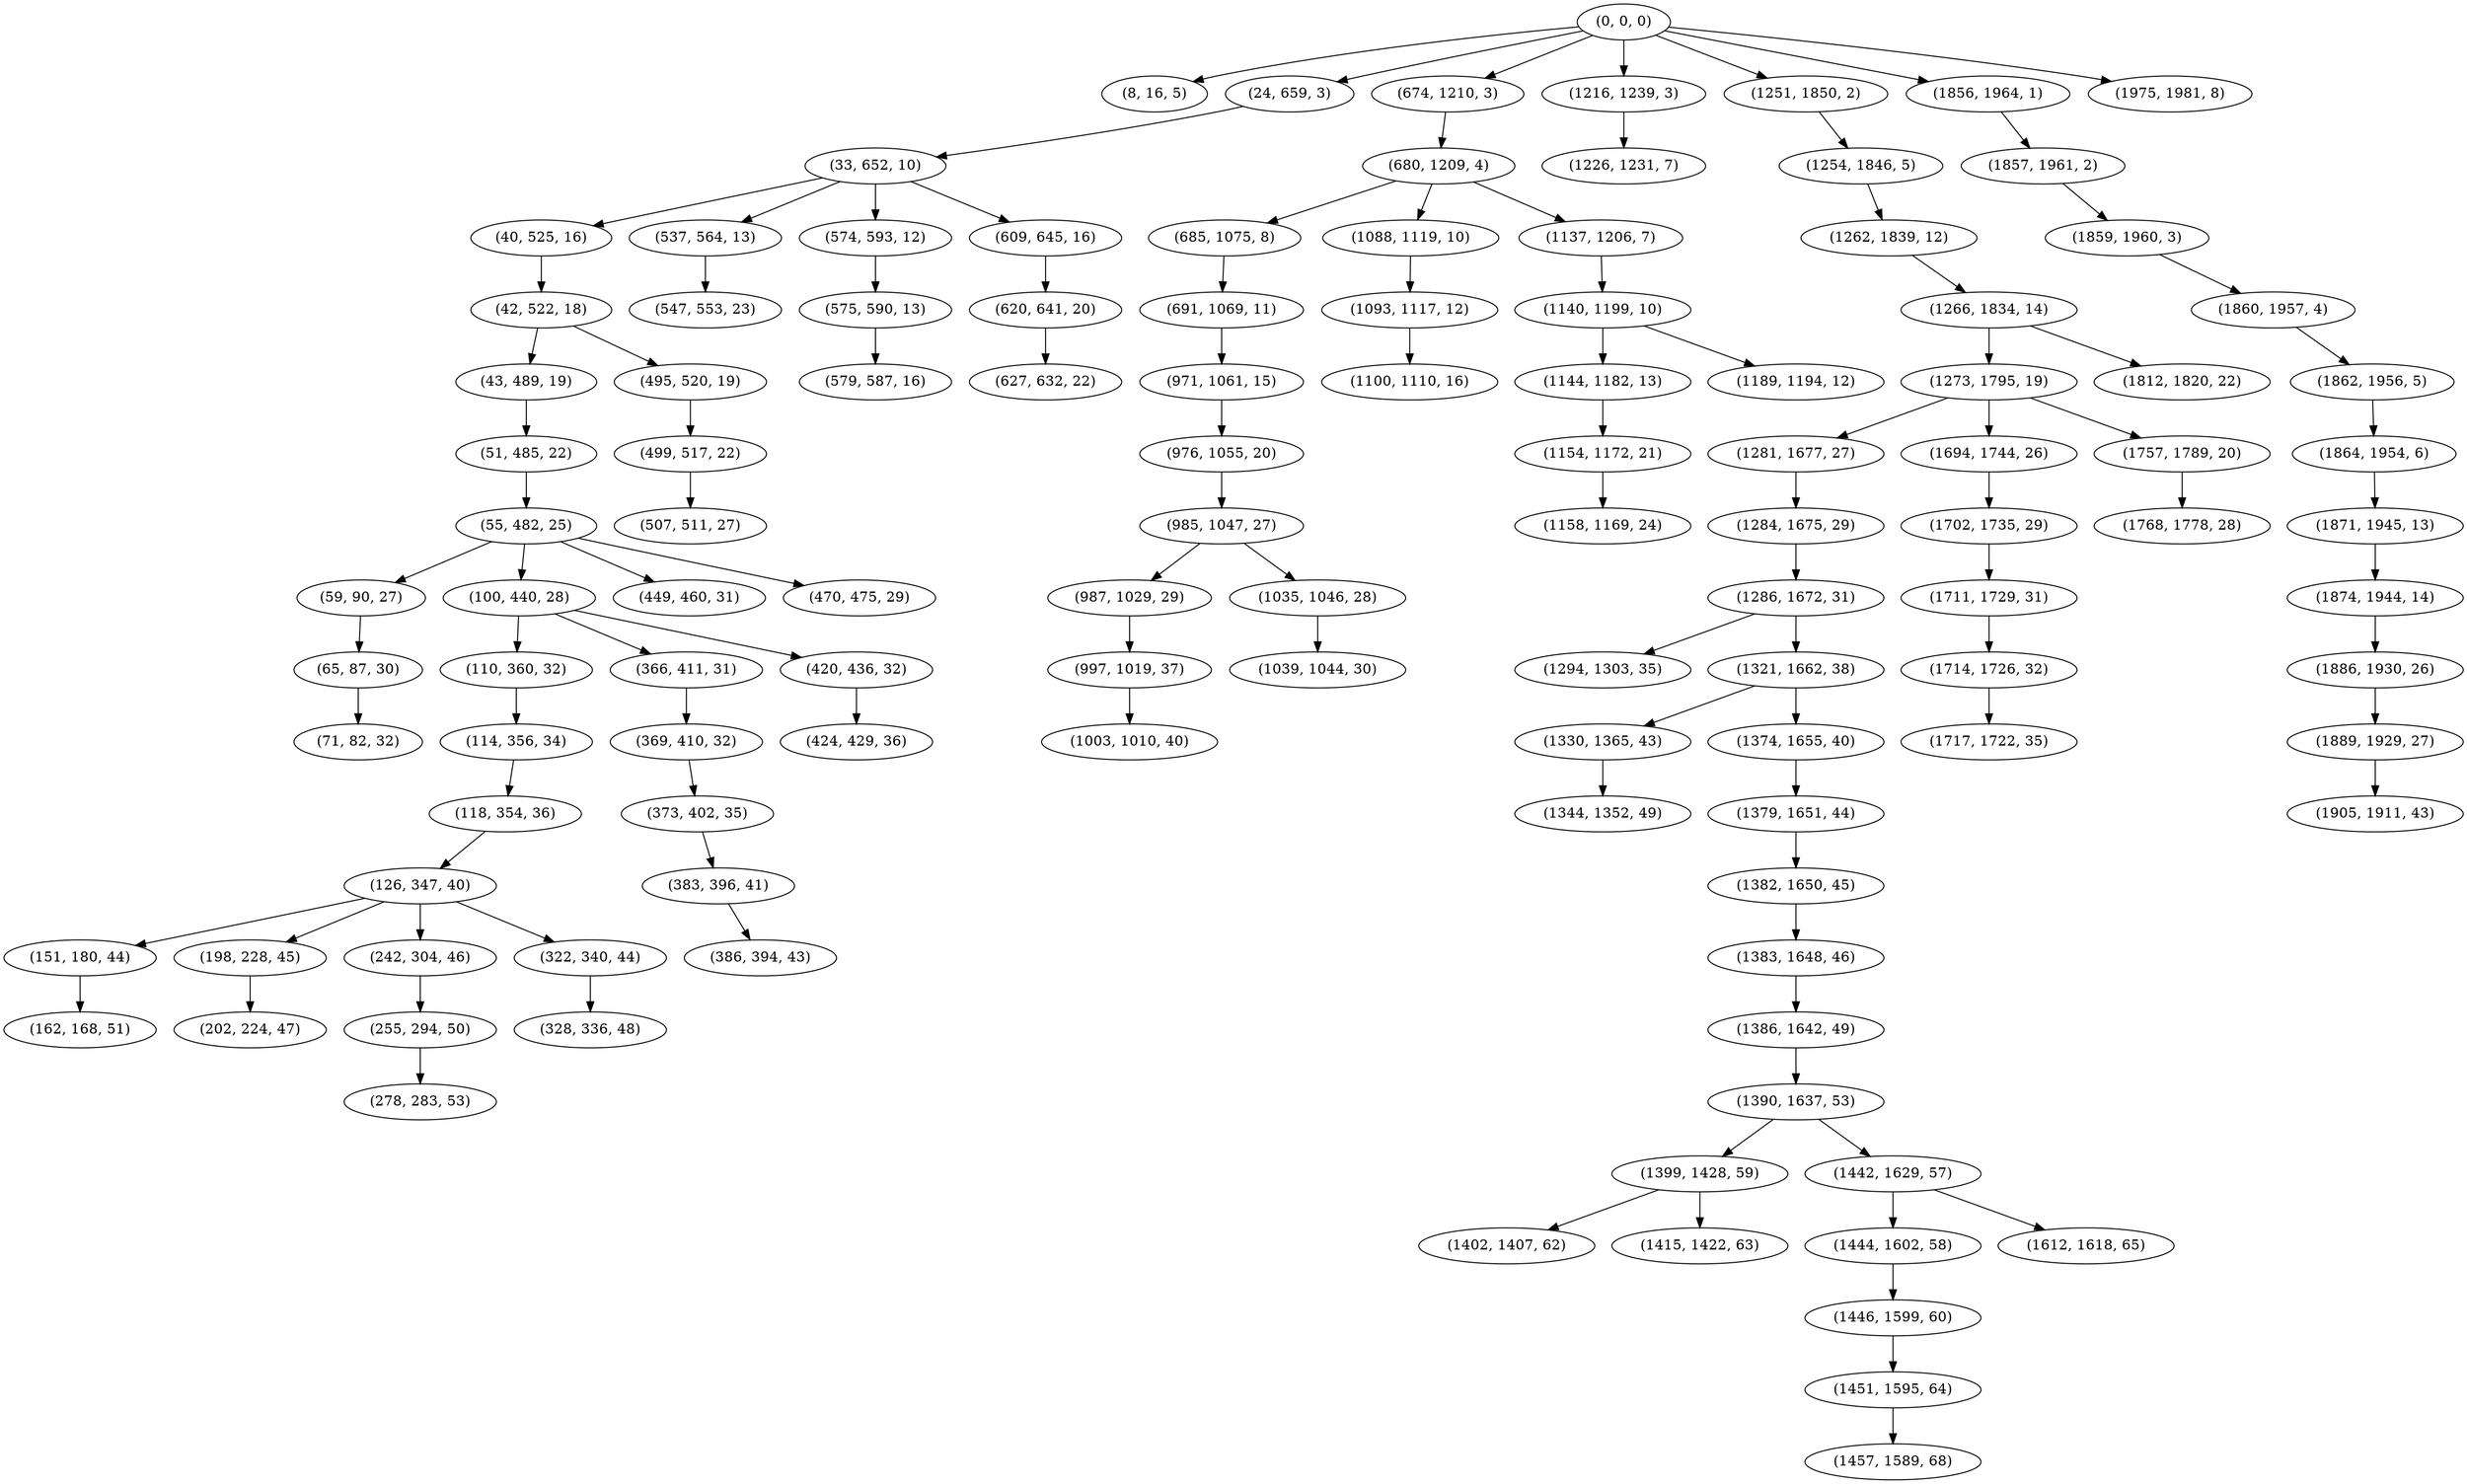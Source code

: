 digraph tree {
    "(0, 0, 0)";
    "(8, 16, 5)";
    "(24, 659, 3)";
    "(33, 652, 10)";
    "(40, 525, 16)";
    "(42, 522, 18)";
    "(43, 489, 19)";
    "(51, 485, 22)";
    "(55, 482, 25)";
    "(59, 90, 27)";
    "(65, 87, 30)";
    "(71, 82, 32)";
    "(100, 440, 28)";
    "(110, 360, 32)";
    "(114, 356, 34)";
    "(118, 354, 36)";
    "(126, 347, 40)";
    "(151, 180, 44)";
    "(162, 168, 51)";
    "(198, 228, 45)";
    "(202, 224, 47)";
    "(242, 304, 46)";
    "(255, 294, 50)";
    "(278, 283, 53)";
    "(322, 340, 44)";
    "(328, 336, 48)";
    "(366, 411, 31)";
    "(369, 410, 32)";
    "(373, 402, 35)";
    "(383, 396, 41)";
    "(386, 394, 43)";
    "(420, 436, 32)";
    "(424, 429, 36)";
    "(449, 460, 31)";
    "(470, 475, 29)";
    "(495, 520, 19)";
    "(499, 517, 22)";
    "(507, 511, 27)";
    "(537, 564, 13)";
    "(547, 553, 23)";
    "(574, 593, 12)";
    "(575, 590, 13)";
    "(579, 587, 16)";
    "(609, 645, 16)";
    "(620, 641, 20)";
    "(627, 632, 22)";
    "(674, 1210, 3)";
    "(680, 1209, 4)";
    "(685, 1075, 8)";
    "(691, 1069, 11)";
    "(971, 1061, 15)";
    "(976, 1055, 20)";
    "(985, 1047, 27)";
    "(987, 1029, 29)";
    "(997, 1019, 37)";
    "(1003, 1010, 40)";
    "(1035, 1046, 28)";
    "(1039, 1044, 30)";
    "(1088, 1119, 10)";
    "(1093, 1117, 12)";
    "(1100, 1110, 16)";
    "(1137, 1206, 7)";
    "(1140, 1199, 10)";
    "(1144, 1182, 13)";
    "(1154, 1172, 21)";
    "(1158, 1169, 24)";
    "(1189, 1194, 12)";
    "(1216, 1239, 3)";
    "(1226, 1231, 7)";
    "(1251, 1850, 2)";
    "(1254, 1846, 5)";
    "(1262, 1839, 12)";
    "(1266, 1834, 14)";
    "(1273, 1795, 19)";
    "(1281, 1677, 27)";
    "(1284, 1675, 29)";
    "(1286, 1672, 31)";
    "(1294, 1303, 35)";
    "(1321, 1662, 38)";
    "(1330, 1365, 43)";
    "(1344, 1352, 49)";
    "(1374, 1655, 40)";
    "(1379, 1651, 44)";
    "(1382, 1650, 45)";
    "(1383, 1648, 46)";
    "(1386, 1642, 49)";
    "(1390, 1637, 53)";
    "(1399, 1428, 59)";
    "(1402, 1407, 62)";
    "(1415, 1422, 63)";
    "(1442, 1629, 57)";
    "(1444, 1602, 58)";
    "(1446, 1599, 60)";
    "(1451, 1595, 64)";
    "(1457, 1589, 68)";
    "(1612, 1618, 65)";
    "(1694, 1744, 26)";
    "(1702, 1735, 29)";
    "(1711, 1729, 31)";
    "(1714, 1726, 32)";
    "(1717, 1722, 35)";
    "(1757, 1789, 20)";
    "(1768, 1778, 28)";
    "(1812, 1820, 22)";
    "(1856, 1964, 1)";
    "(1857, 1961, 2)";
    "(1859, 1960, 3)";
    "(1860, 1957, 4)";
    "(1862, 1956, 5)";
    "(1864, 1954, 6)";
    "(1871, 1945, 13)";
    "(1874, 1944, 14)";
    "(1886, 1930, 26)";
    "(1889, 1929, 27)";
    "(1905, 1911, 43)";
    "(1975, 1981, 8)";
    "(0, 0, 0)" -> "(8, 16, 5)";
    "(0, 0, 0)" -> "(24, 659, 3)";
    "(0, 0, 0)" -> "(674, 1210, 3)";
    "(0, 0, 0)" -> "(1216, 1239, 3)";
    "(0, 0, 0)" -> "(1251, 1850, 2)";
    "(0, 0, 0)" -> "(1856, 1964, 1)";
    "(0, 0, 0)" -> "(1975, 1981, 8)";
    "(24, 659, 3)" -> "(33, 652, 10)";
    "(33, 652, 10)" -> "(40, 525, 16)";
    "(33, 652, 10)" -> "(537, 564, 13)";
    "(33, 652, 10)" -> "(574, 593, 12)";
    "(33, 652, 10)" -> "(609, 645, 16)";
    "(40, 525, 16)" -> "(42, 522, 18)";
    "(42, 522, 18)" -> "(43, 489, 19)";
    "(42, 522, 18)" -> "(495, 520, 19)";
    "(43, 489, 19)" -> "(51, 485, 22)";
    "(51, 485, 22)" -> "(55, 482, 25)";
    "(55, 482, 25)" -> "(59, 90, 27)";
    "(55, 482, 25)" -> "(100, 440, 28)";
    "(55, 482, 25)" -> "(449, 460, 31)";
    "(55, 482, 25)" -> "(470, 475, 29)";
    "(59, 90, 27)" -> "(65, 87, 30)";
    "(65, 87, 30)" -> "(71, 82, 32)";
    "(100, 440, 28)" -> "(110, 360, 32)";
    "(100, 440, 28)" -> "(366, 411, 31)";
    "(100, 440, 28)" -> "(420, 436, 32)";
    "(110, 360, 32)" -> "(114, 356, 34)";
    "(114, 356, 34)" -> "(118, 354, 36)";
    "(118, 354, 36)" -> "(126, 347, 40)";
    "(126, 347, 40)" -> "(151, 180, 44)";
    "(126, 347, 40)" -> "(198, 228, 45)";
    "(126, 347, 40)" -> "(242, 304, 46)";
    "(126, 347, 40)" -> "(322, 340, 44)";
    "(151, 180, 44)" -> "(162, 168, 51)";
    "(198, 228, 45)" -> "(202, 224, 47)";
    "(242, 304, 46)" -> "(255, 294, 50)";
    "(255, 294, 50)" -> "(278, 283, 53)";
    "(322, 340, 44)" -> "(328, 336, 48)";
    "(366, 411, 31)" -> "(369, 410, 32)";
    "(369, 410, 32)" -> "(373, 402, 35)";
    "(373, 402, 35)" -> "(383, 396, 41)";
    "(383, 396, 41)" -> "(386, 394, 43)";
    "(420, 436, 32)" -> "(424, 429, 36)";
    "(495, 520, 19)" -> "(499, 517, 22)";
    "(499, 517, 22)" -> "(507, 511, 27)";
    "(537, 564, 13)" -> "(547, 553, 23)";
    "(574, 593, 12)" -> "(575, 590, 13)";
    "(575, 590, 13)" -> "(579, 587, 16)";
    "(609, 645, 16)" -> "(620, 641, 20)";
    "(620, 641, 20)" -> "(627, 632, 22)";
    "(674, 1210, 3)" -> "(680, 1209, 4)";
    "(680, 1209, 4)" -> "(685, 1075, 8)";
    "(680, 1209, 4)" -> "(1088, 1119, 10)";
    "(680, 1209, 4)" -> "(1137, 1206, 7)";
    "(685, 1075, 8)" -> "(691, 1069, 11)";
    "(691, 1069, 11)" -> "(971, 1061, 15)";
    "(971, 1061, 15)" -> "(976, 1055, 20)";
    "(976, 1055, 20)" -> "(985, 1047, 27)";
    "(985, 1047, 27)" -> "(987, 1029, 29)";
    "(985, 1047, 27)" -> "(1035, 1046, 28)";
    "(987, 1029, 29)" -> "(997, 1019, 37)";
    "(997, 1019, 37)" -> "(1003, 1010, 40)";
    "(1035, 1046, 28)" -> "(1039, 1044, 30)";
    "(1088, 1119, 10)" -> "(1093, 1117, 12)";
    "(1093, 1117, 12)" -> "(1100, 1110, 16)";
    "(1137, 1206, 7)" -> "(1140, 1199, 10)";
    "(1140, 1199, 10)" -> "(1144, 1182, 13)";
    "(1140, 1199, 10)" -> "(1189, 1194, 12)";
    "(1144, 1182, 13)" -> "(1154, 1172, 21)";
    "(1154, 1172, 21)" -> "(1158, 1169, 24)";
    "(1216, 1239, 3)" -> "(1226, 1231, 7)";
    "(1251, 1850, 2)" -> "(1254, 1846, 5)";
    "(1254, 1846, 5)" -> "(1262, 1839, 12)";
    "(1262, 1839, 12)" -> "(1266, 1834, 14)";
    "(1266, 1834, 14)" -> "(1273, 1795, 19)";
    "(1266, 1834, 14)" -> "(1812, 1820, 22)";
    "(1273, 1795, 19)" -> "(1281, 1677, 27)";
    "(1273, 1795, 19)" -> "(1694, 1744, 26)";
    "(1273, 1795, 19)" -> "(1757, 1789, 20)";
    "(1281, 1677, 27)" -> "(1284, 1675, 29)";
    "(1284, 1675, 29)" -> "(1286, 1672, 31)";
    "(1286, 1672, 31)" -> "(1294, 1303, 35)";
    "(1286, 1672, 31)" -> "(1321, 1662, 38)";
    "(1321, 1662, 38)" -> "(1330, 1365, 43)";
    "(1321, 1662, 38)" -> "(1374, 1655, 40)";
    "(1330, 1365, 43)" -> "(1344, 1352, 49)";
    "(1374, 1655, 40)" -> "(1379, 1651, 44)";
    "(1379, 1651, 44)" -> "(1382, 1650, 45)";
    "(1382, 1650, 45)" -> "(1383, 1648, 46)";
    "(1383, 1648, 46)" -> "(1386, 1642, 49)";
    "(1386, 1642, 49)" -> "(1390, 1637, 53)";
    "(1390, 1637, 53)" -> "(1399, 1428, 59)";
    "(1390, 1637, 53)" -> "(1442, 1629, 57)";
    "(1399, 1428, 59)" -> "(1402, 1407, 62)";
    "(1399, 1428, 59)" -> "(1415, 1422, 63)";
    "(1442, 1629, 57)" -> "(1444, 1602, 58)";
    "(1442, 1629, 57)" -> "(1612, 1618, 65)";
    "(1444, 1602, 58)" -> "(1446, 1599, 60)";
    "(1446, 1599, 60)" -> "(1451, 1595, 64)";
    "(1451, 1595, 64)" -> "(1457, 1589, 68)";
    "(1694, 1744, 26)" -> "(1702, 1735, 29)";
    "(1702, 1735, 29)" -> "(1711, 1729, 31)";
    "(1711, 1729, 31)" -> "(1714, 1726, 32)";
    "(1714, 1726, 32)" -> "(1717, 1722, 35)";
    "(1757, 1789, 20)" -> "(1768, 1778, 28)";
    "(1856, 1964, 1)" -> "(1857, 1961, 2)";
    "(1857, 1961, 2)" -> "(1859, 1960, 3)";
    "(1859, 1960, 3)" -> "(1860, 1957, 4)";
    "(1860, 1957, 4)" -> "(1862, 1956, 5)";
    "(1862, 1956, 5)" -> "(1864, 1954, 6)";
    "(1864, 1954, 6)" -> "(1871, 1945, 13)";
    "(1871, 1945, 13)" -> "(1874, 1944, 14)";
    "(1874, 1944, 14)" -> "(1886, 1930, 26)";
    "(1886, 1930, 26)" -> "(1889, 1929, 27)";
    "(1889, 1929, 27)" -> "(1905, 1911, 43)";
}
